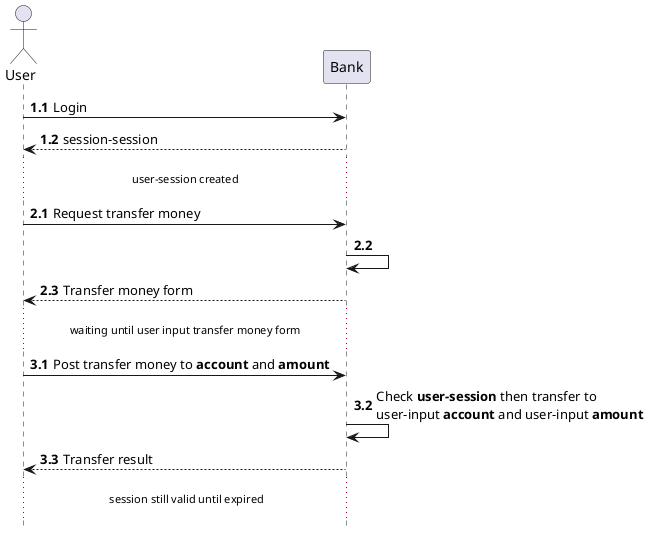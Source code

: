 @startuml
hide footbox
actor  "User" as user
participant "Bank" as bank

autonumber 1.1
user -> bank: Login
bank --> user: session-session
... user-session created ...
autonumber 2.1
user -> bank: Request transfer money
bank -> bank:
bank --> user: Transfer money form
... waiting until user input transfer money form ...
autonumber 3.1
user -> bank: Post transfer money to **account** and **amount**
bank -> bank: Check **user-session** then transfer to \n\
user-input **account** and user-input **amount**
bank-->user: Transfer result
... session still valid until expired...
@enduml